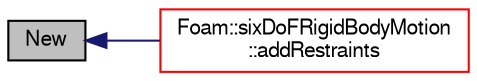 digraph "New"
{
  bgcolor="transparent";
  edge [fontname="FreeSans",fontsize="10",labelfontname="FreeSans",labelfontsize="10"];
  node [fontname="FreeSans",fontsize="10",shape=record];
  rankdir="LR";
  Node314 [label="New",height=0.2,width=0.4,color="black", fillcolor="grey75", style="filled", fontcolor="black"];
  Node314 -> Node315 [dir="back",color="midnightblue",fontsize="10",style="solid",fontname="FreeSans"];
  Node315 [label="Foam::sixDoFRigidBodyMotion\l::addRestraints",height=0.2,width=0.4,color="red",URL="$a29530.html#aab527a28d55b5ef6f92763390ca4f50d",tooltip="Add restraints to the motion, public to allow external. "];
}
